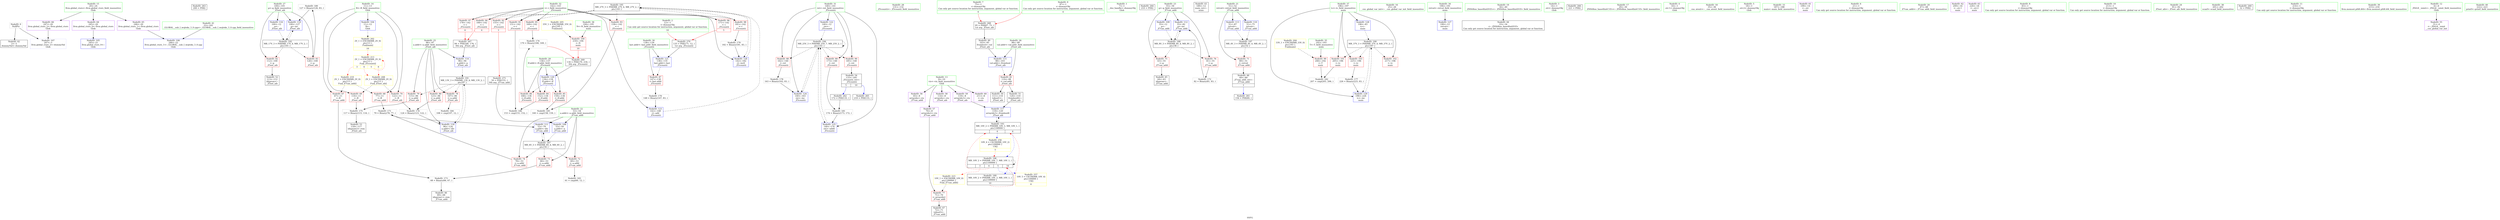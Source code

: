 digraph "SVFG" {
	label="SVFG";

	Node0x561945c82600 [shape=record,color=grey,label="{NodeID: 0\nNullPtr}"];
	Node0x561945c82600 -> Node0x561945c9bd80[style=solid];
	Node0x561945c82600 -> Node0x561945c9cc40[style=solid];
	Node0x561945cc27d0 [shape=record,color=black,label="{NodeID: 263\n200 = PHI()\n}"];
	Node0x561945ca5a90 [shape=record,color=grey,label="{NodeID: 180\n127 = Binary(126, 83, )\n}"];
	Node0x561945ca5a90 -> Node0x561945ca1e10[style=solid];
	Node0x561945c9c390 [shape=record,color=red,label="{NodeID: 97\n176\<--142\n\<--i\n_Z5countii\n|{<s0>6}}"];
	Node0x561945c9c390:s0 -> Node0x561945cc2be0[style=solid,color=red];
	Node0x561945c9a420 [shape=record,color=green,label="{NodeID: 14\n11\<--13\nB\<--B_field_insensitive\nGlob }"];
	Node0x561945c9a420 -> Node0x561945c9e2e0[style=solid];
	Node0x561945c9a420 -> Node0x561945c9e3b0[style=solid];
	Node0x561945c9a420 -> Node0x561945c9e480[style=solid];
	Node0x561945c9a420 -> Node0x561945c9e550[style=solid];
	Node0x561945c9a420 -> Node0x561945c9c940[style=solid];
	Node0x561945ca0880 [shape=record,color=black,label="{NodeID: 194\nMR_25V_3 = PHI(MR_25V_7, MR_25V_2, )\npts\{141 \}\n}"];
	Node0x561945ca0880 -> Node0x561945c9f3f0[style=dashed];
	Node0x561945ca0880 -> Node0x561945c9f4c0[style=dashed];
	Node0x561945ca0880 -> Node0x561945c9f590[style=dashed];
	Node0x561945ca0880 -> Node0x561945ca2220[style=dashed];
	Node0x561945ca0880 -> Node0x561945ca22f0[style=dashed];
	Node0x561945ca0880 -> Node0x561945ca0880[style=dashed];
	Node0x561945c9cfb0 [shape=record,color=blue,label="{NodeID: 111\n53\<--79\na.addr\<--div\n_Z7can_addi\n}"];
	Node0x561945c9cfb0 -> Node0x561945cac5e0[style=dashed];
	Node0x561945c9b100 [shape=record,color=green,label="{NodeID: 28\n131\<--132\n_Z5countii\<--_Z5countii_field_insensitive\n}"];
	Node0x561945cb3080 [shape=record,color=yellow,style=double,label="{NodeID: 208\n2V_1 = ENCHI(MR_2V_0)\npts\{13 \}\nFun[_Z5set_aib]}"];
	Node0x561945cb3080 -> Node0x561945c9e480[style=dashed];
	Node0x561945cb3080 -> Node0x561945c9e550[style=dashed];
	Node0x561945ca22f0 [shape=record,color=blue,label="{NodeID: 125\n140\<--174\nret\<--add4\n_Z5countii\n}"];
	Node0x561945ca22f0 -> Node0x561945ca0880[style=dashed];
	Node0x561945c9bd80 [shape=record,color=black,label="{NodeID: 42\n2\<--3\ndummyVal\<--dummyVal\n}"];
	Node0x561945c9d960 [shape=record,color=purple,label="{NodeID: 56\n65\<--8\narrayidx\<--vis\n_Z7can_addi\n}"];
	Node0x561945c9e550 [shape=record,color=red,label="{NodeID: 70\n122\<--11\n\<--B\n_Z5set_aib\n}"];
	Node0x561945c9e550 -> Node0x561945ca5490[style=solid];
	Node0x561945c9f0b0 [shape=record,color=red,label="{NodeID: 84\n152\<--136\n\<--lf.addr\n_Z5countii\n}"];
	Node0x561945c9f0b0 -> Node0x561945ca6390[style=solid];
	Node0x561945c82460 [shape=record,color=green,label="{NodeID: 1\n7\<--1\n__dso_handle\<--dummyObj\nGlob }"];
	Node0x561945cc28a0 [shape=record,color=black,label="{NodeID: 264\n210 = PHI()\n}"];
	Node0x561945ca5c10 [shape=record,color=grey,label="{NodeID: 181\n174 = Binary(173, 172, )\n}"];
	Node0x561945ca5c10 -> Node0x561945ca22f0[style=solid];
	Node0x561945c9c460 [shape=record,color=red,label="{NodeID: 98\n181\<--142\n\<--i\n_Z5countii\n}"];
	Node0x561945c9c460 -> Node0x561945ca5910[style=solid];
	Node0x561945c9a520 [shape=record,color=green,label="{NodeID: 15\n20\<--24\nllvm.global_ctors\<--llvm.global_ctors_field_insensitive\nGlob }"];
	Node0x561945c9a520 -> Node0x561945c9dfe0[style=solid];
	Node0x561945c9a520 -> Node0x561945c9e0e0[style=solid];
	Node0x561945c9a520 -> Node0x561945c9e1e0[style=solid];
	Node0x561945ca0970 [shape=record,color=black,label="{NodeID: 195\nMR_27V_3 = PHI(MR_27V_4, MR_27V_2, )\npts\{143 \}\n}"];
	Node0x561945ca0970 -> Node0x561945c9f660[style=dashed];
	Node0x561945ca0970 -> Node0x561945c9f730[style=dashed];
	Node0x561945ca0970 -> Node0x561945c9f800[style=dashed];
	Node0x561945ca0970 -> Node0x561945c9f8d0[style=dashed];
	Node0x561945ca0970 -> Node0x561945c9f9a0[style=dashed];
	Node0x561945ca0970 -> Node0x561945c9c2c0[style=dashed];
	Node0x561945ca0970 -> Node0x561945c9c390[style=dashed];
	Node0x561945ca0970 -> Node0x561945c9c460[style=dashed];
	Node0x561945ca0970 -> Node0x561945ca23c0[style=dashed];
	Node0x561945c9d080 [shape=record,color=blue,label="{NodeID: 112\n55\<--82\ng\<--inc\n_Z7can_addi\n}"];
	Node0x561945c9d080 -> Node0x561945cacae0[style=dashed];
	Node0x561945c9b200 [shape=record,color=green,label="{NodeID: 29\n136\<--137\nlf.addr\<--lf.addr_field_insensitive\n_Z5countii\n}"];
	Node0x561945c9b200 -> Node0x561945c9f0b0[style=solid];
	Node0x561945c9b200 -> Node0x561945c9f180[style=solid];
	Node0x561945c9b200 -> Node0x561945c9f250[style=solid];
	Node0x561945c9b200 -> Node0x561945ca1ee0[style=solid];
	Node0x561945ca23c0 [shape=record,color=blue,label="{NodeID: 126\n142\<--182\ni\<--inc6\n_Z5countii\n}"];
	Node0x561945ca23c0 -> Node0x561945ca0970[style=dashed];
	Node0x561945c9be80 [shape=record,color=black,label="{NodeID: 43\n189\<--12\nmain_ret\<--\nmain\n}"];
	Node0x561945cb4640 [shape=record,color=yellow,style=double,label="{NodeID: 223\n10V_1 = ENCHI(MR_10V_0)\npts\{100000 \}\nFun[_Z7can_addi]}"];
	Node0x561945cb4640 -> Node0x561945c9eb00[style=dashed];
	Node0x561945c9da30 [shape=record,color=purple,label="{NodeID: 57\n70\<--8\narrayidx2\<--vis\n_Z7can_addi\n}"];
	Node0x561945c9da30 -> Node0x561945c9eb00[style=solid];
	Node0x561945c9e620 [shape=record,color=red,label="{NodeID: 71\n89\<--51\n\<--retval\n_Z7can_addi\n}"];
	Node0x561945c9e620 -> Node0x561945c9d2e0[style=solid];
	Node0x561945c9f180 [shape=record,color=red,label="{NodeID: 85\n159\<--136\n\<--lf.addr\n_Z5countii\n}"];
	Node0x561945c9f180 -> Node0x561945ca6210[style=solid];
	Node0x561945c99500 [shape=record,color=green,label="{NodeID: 2\n12\<--1\n\<--dummyObj\nCan only get source location for instruction, argument, global var or function.|{<s0>10}}"];
	Node0x561945c99500:s0 -> Node0x561945cc3120[style=solid,color=red];
	Node0x561945cc2970 [shape=record,color=black,label="{NodeID: 265\n219 = PHI(133, )\n}"];
	Node0x561945ca5d90 [shape=record,color=grey,label="{NodeID: 182\n207 = cmp(205, 206, )\n}"];
	Node0x561945c9c530 [shape=record,color=red,label="{NodeID: 99\n206\<--192\n\<--T\nmain\n}"];
	Node0x561945c9c530 -> Node0x561945ca5d90[style=solid];
	Node0x561945c9a620 [shape=record,color=green,label="{NodeID: 16\n25\<--26\n__cxx_global_var_init\<--__cxx_global_var_init_field_insensitive\n}"];
	Node0x561945cb0300 [shape=record,color=black,label="{NodeID: 196\nMR_10V_2 = PHI(MR_10V_7, MR_10V_1, )\npts\{100000 \}\n|{|<s1>3|<s2>4|<s3>5|<s4>10}}"];
	Node0x561945cb0300 -> Node0x561945cb0300[style=dashed];
	Node0x561945cb0300:s1 -> Node0x561945cb4640[style=dashed,color=red];
	Node0x561945cb0300:s2 -> Node0x561945ca0380[style=dashed,color=red];
	Node0x561945cb0300:s3 -> Node0x561945cb71d0[style=dashed,color=blue];
	Node0x561945cb0300:s4 -> Node0x561945cacfe0[style=dashed,color=blue];
	Node0x561945c9d150 [shape=record,color=blue,label="{NodeID: 113\n51\<--87\nretval\<--\n_Z7can_addi\n}"];
	Node0x561945c9d150 -> Node0x561945cb0800[style=dashed];
	Node0x561945c9b2d0 [shape=record,color=green,label="{NodeID: 30\n138\<--139\nlast.addr\<--last.addr_field_insensitive\n_Z5countii\n}"];
	Node0x561945c9b2d0 -> Node0x561945c9f320[style=solid];
	Node0x561945c9b2d0 -> Node0x561945ca1fb0[style=solid];
	Node0x561945ca2490 [shape=record,color=blue,label="{NodeID: 127\n190\<--12\nretval\<--\nmain\n}"];
	Node0x561945c9bf50 [shape=record,color=black,label="{NodeID: 44\n33\<--34\n\<--_ZNSt8ios_base4InitD1Ev\nCan only get source location for instruction, argument, global var or function.}"];
	Node0x561945c9db00 [shape=record,color=purple,label="{NodeID: 58\n114\<--8\narrayidx\<--vis\n_Z5set_aib\n}"];
	Node0x561945c9e6f0 [shape=record,color=red,label="{NodeID: 72\n60\<--53\n\<--a.addr\n_Z7can_addi\n}"];
	Node0x561945c9e6f0 -> Node0x561945ca5f10[style=solid];
	Node0x561945c9f250 [shape=record,color=red,label="{NodeID: 86\n168\<--136\n\<--lf.addr\n_Z5countii\n}"];
	Node0x561945c9f250 -> Node0x561945ca5190[style=solid];
	Node0x561945c99590 [shape=record,color=green,label="{NodeID: 3\n14\<--1\n.str\<--dummyObj\nGlob }"];
	Node0x561945cc2b10 [shape=record,color=black,label="{NodeID: 266\n221 = PHI()\n}"];
	Node0x561945ca5f10 [shape=record,color=grey,label="{NodeID: 183\n61 = cmp(60, 12, )\n}"];
	Node0x561945c9c600 [shape=record,color=red,label="{NodeID: 100\n218\<--194\n\<--N\nmain\n|{<s0>10}}"];
	Node0x561945c9c600:s0 -> Node0x561945cc2fa0[style=solid,color=red];
	Node0x561945c9a720 [shape=record,color=green,label="{NodeID: 17\n29\<--30\n_ZNSt8ios_base4InitC1Ev\<--_ZNSt8ios_base4InitC1Ev_field_insensitive\n}"];
	Node0x561945cb0800 [shape=record,color=black,label="{NodeID: 197\nMR_4V_3 = PHI(MR_4V_4, MR_4V_2, )\npts\{52 \}\n}"];
	Node0x561945cb0800 -> Node0x561945c9e620[style=dashed];
	Node0x561945c9d220 [shape=record,color=blue,label="{NodeID: 114\n96\<--94\na.addr\<--a\n_Z5set_aib\n}"];
	Node0x561945c9d220 -> Node0x561945cad9e0[style=dashed];
	Node0x561945c9b3a0 [shape=record,color=green,label="{NodeID: 31\n140\<--141\nret\<--ret_field_insensitive\n_Z5countii\n}"];
	Node0x561945c9b3a0 -> Node0x561945c9f3f0[style=solid];
	Node0x561945c9b3a0 -> Node0x561945c9f4c0[style=solid];
	Node0x561945c9b3a0 -> Node0x561945c9f590[style=solid];
	Node0x561945c9b3a0 -> Node0x561945ca2080[style=solid];
	Node0x561945c9b3a0 -> Node0x561945ca2220[style=solid];
	Node0x561945c9b3a0 -> Node0x561945ca22f0[style=solid];
	Node0x561945ca2560 [shape=record,color=blue,label="{NodeID: 128\n196\<--83\ntc\<--\nmain\n}"];
	Node0x561945ca2560 -> Node0x561945cad4e0[style=dashed];
	Node0x561945c9c050 [shape=record,color=black,label="{NodeID: 45\n64\<--63\nidxprom\<--\n_Z7can_addi\n}"];
	Node0x561945c9dbd0 [shape=record,color=purple,label="{NodeID: 59\n119\<--8\narrayidx3\<--vis\n_Z5set_aib\n}"];
	Node0x561945c9dbd0 -> Node0x561945ca1c70[style=solid];
	Node0x561945c9e7c0 [shape=record,color=red,label="{NodeID: 73\n66\<--53\n\<--a.addr\n_Z7can_addi\n}"];
	Node0x561945c9e7c0 -> Node0x561945ca5010[style=solid];
	Node0x561945ca4b90 [shape=record,color=grey,label="{NodeID: 170\n148 = Binary(147, 83, )\n}"];
	Node0x561945ca4b90 -> Node0x561945ca2150[style=solid];
	Node0x561945c9f320 [shape=record,color=red,label="{NodeID: 87\n147\<--138\n\<--last.addr\n_Z5countii\n}"];
	Node0x561945c9f320 -> Node0x561945ca4b90[style=solid];
	Node0x561945c99620 [shape=record,color=green,label="{NodeID: 4\n16\<--1\n.str.1\<--dummyObj\nGlob }"];
	Node0x561945cc2be0 [shape=record,color=black,label="{NodeID: 267\n94 = PHI(166, 176, )\n0th arg _Z5set_aib }"];
	Node0x561945cc2be0 -> Node0x561945c9d220[style=solid];
	Node0x561945ca6090 [shape=record,color=grey,label="{NodeID: 184\n108 = cmp(107, 12, )\n}"];
	Node0x561945c9c6d0 [shape=record,color=red,label="{NodeID: 101\n205\<--196\n\<--tc\nmain\n}"];
	Node0x561945c9c6d0 -> Node0x561945ca5d90[style=solid];
	Node0x561945c9a820 [shape=record,color=green,label="{NodeID: 18\n35\<--36\n__cxa_atexit\<--__cxa_atexit_field_insensitive\n}"];
	Node0x561945ca1ad0 [shape=record,color=blue,label="{NodeID: 115\n98\<--103\nval.addr\<--frombool\n_Z5set_aib\n}"];
	Node0x561945ca1ad0 -> Node0x561945c9ee40[style=dashed];
	Node0x561945c9b470 [shape=record,color=green,label="{NodeID: 32\n142\<--143\ni\<--i_field_insensitive\n_Z5countii\n}"];
	Node0x561945c9b470 -> Node0x561945c9f660[style=solid];
	Node0x561945c9b470 -> Node0x561945c9f730[style=solid];
	Node0x561945c9b470 -> Node0x561945c9f800[style=solid];
	Node0x561945c9b470 -> Node0x561945c9f8d0[style=solid];
	Node0x561945c9b470 -> Node0x561945c9f9a0[style=solid];
	Node0x561945c9b470 -> Node0x561945c9c2c0[style=solid];
	Node0x561945c9b470 -> Node0x561945c9c390[style=solid];
	Node0x561945c9b470 -> Node0x561945c9c460[style=solid];
	Node0x561945c9b470 -> Node0x561945ca2150[style=solid];
	Node0x561945c9b470 -> Node0x561945ca23c0[style=solid];
	Node0x561945ca2630 [shape=record,color=blue,label="{NodeID: 129\n196\<--226\ntc\<--inc\nmain\n}"];
	Node0x561945ca2630 -> Node0x561945cad4e0[style=dashed];
	Node0x561945c9c120 [shape=record,color=black,label="{NodeID: 46\n69\<--68\nidxprom1\<--rem\n_Z7can_addi\n}"];
	Node0x561945c9dca0 [shape=record,color=purple,label="{NodeID: 60\n211\<--8\n\<--vis\nmain\n}"];
	Node0x561945c9e890 [shape=record,color=red,label="{NodeID: 74\n78\<--53\n\<--a.addr\n_Z7can_addi\n}"];
	Node0x561945c9e890 -> Node0x561945ca4d10[style=solid];
	Node0x561945ca4d10 [shape=record,color=grey,label="{NodeID: 171\n79 = Binary(78, 77, )\n}"];
	Node0x561945ca4d10 -> Node0x561945c9cfb0[style=solid];
	Node0x561945c9f3f0 [shape=record,color=red,label="{NodeID: 88\n162\<--140\n\<--ret\n_Z5countii\n}"];
	Node0x561945c9f3f0 -> Node0x561945ca5790[style=solid];
	Node0x561945c996b0 [shape=record,color=green,label="{NodeID: 5\n18\<--1\n.str.2\<--dummyObj\nGlob }"];
	Node0x561945cc2e20 [shape=record,color=black,label="{NodeID: 268\n95 = PHI(87, 75, )\n1st arg _Z5set_aib }"];
	Node0x561945cc2e20 -> Node0x561945c9d3b0[style=solid];
	Node0x561945ca6210 [shape=record,color=grey,label="{NodeID: 185\n160 = cmp(158, 159, )\n}"];
	Node0x561945c9c7a0 [shape=record,color=red,label="{NodeID: 102\n217\<--196\n\<--tc\nmain\n}"];
	Node0x561945c9a920 [shape=record,color=green,label="{NodeID: 19\n34\<--40\n_ZNSt8ios_base4InitD1Ev\<--_ZNSt8ios_base4InitD1Ev_field_insensitive\n}"];
	Node0x561945c9a920 -> Node0x561945c9bf50[style=solid];
	Node0x561945ca1ba0 [shape=record,color=blue,label="{NodeID: 116\n100\<--12\ng\<--\n_Z5set_aib\n}"];
	Node0x561945ca1ba0 -> Node0x561945c9fe80[style=dashed];
	Node0x561945c9b540 [shape=record,color=green,label="{NodeID: 33\n187\<--188\nmain\<--main_field_insensitive\n}"];
	Node0x561945cb3d20 [shape=record,color=yellow,style=double,label="{NodeID: 213\n2V_1 = ENCHI(MR_2V_0)\npts\{13 \}\nFun[_Z5countii]|{<s0>3|<s1>4|<s2>5|<s3>6}}"];
	Node0x561945cb3d20:s0 -> Node0x561945cb4290[style=dashed,color=red];
	Node0x561945cb3d20:s1 -> Node0x561945cb3080[style=dashed,color=red];
	Node0x561945cb3d20:s2 -> Node0x561945cb3d20[style=dashed,color=red];
	Node0x561945cb3d20:s3 -> Node0x561945cb3080[style=dashed,color=red];
	Node0x561945c9c1f0 [shape=record,color=black,label="{NodeID: 47\n72\<--71\ntobool3\<--\n_Z7can_addi\n}"];
	Node0x561945c9dd70 [shape=record,color=purple,label="{NodeID: 61\n199\<--14\n\<--.str\nmain\n}"];
	Node0x561945c9e960 [shape=record,color=red,label="{NodeID: 75\n63\<--55\n\<--g\n_Z7can_addi\n}"];
	Node0x561945c9e960 -> Node0x561945c9c050[style=solid];
	Node0x561945ca4e90 [shape=record,color=grey,label="{NodeID: 172\n82 = Binary(81, 83, )\n}"];
	Node0x561945ca4e90 -> Node0x561945c9d080[style=solid];
	Node0x561945c9f4c0 [shape=record,color=red,label="{NodeID: 89\n173\<--140\n\<--ret\n_Z5countii\n}"];
	Node0x561945c9f4c0 -> Node0x561945ca5c10[style=solid];
	Node0x561945c99ef0 [shape=record,color=green,label="{NodeID: 6\n21\<--1\n\<--dummyObj\nCan only get source location for instruction, argument, global var or function.}"];
	Node0x561945cc2fa0 [shape=record,color=black,label="{NodeID: 269\n134 = PHI(170, 218, )\n0th arg _Z5countii }"];
	Node0x561945cc2fa0 -> Node0x561945ca1ee0[style=solid];
	Node0x561945ca6390 [shape=record,color=grey,label="{NodeID: 186\n153 = cmp(151, 152, )\n}"];
	Node0x561945c9c870 [shape=record,color=red,label="{NodeID: 103\n225\<--196\n\<--tc\nmain\n}"];
	Node0x561945c9c870 -> Node0x561945ca5610[style=solid];
	Node0x561945c9aa20 [shape=record,color=green,label="{NodeID: 20\n47\<--48\n_Z7can_addi\<--_Z7can_addi_field_insensitive\n}"];
	Node0x561945ca1c70 [shape=record,color=blue,label="{NodeID: 117\n119\<--120\narrayidx3\<--frombool4\n_Z5set_aib\n}"];
	Node0x561945ca1c70 -> Node0x561945ca0380[style=dashed];
	Node0x561945c9b640 [shape=record,color=green,label="{NodeID: 34\n190\<--191\nretval\<--retval_field_insensitive\nmain\n}"];
	Node0x561945c9b640 -> Node0x561945ca2490[style=solid];
	Node0x561945c9d2e0 [shape=record,color=black,label="{NodeID: 48\n49\<--89\n_Z7can_addi_ret\<--\n_Z7can_addi\n|{<s0>3}}"];
	Node0x561945c9d2e0:s0 -> Node0x561945cc24e0[style=solid,color=blue];
	Node0x561945c9de40 [shape=record,color=purple,label="{NodeID: 62\n209\<--16\n\<--.str.1\nmain\n}"];
	Node0x561945c9ea30 [shape=record,color=red,label="{NodeID: 76\n81\<--55\n\<--g\n_Z7can_addi\n}"];
	Node0x561945c9ea30 -> Node0x561945ca4e90[style=solid];
	Node0x561945cb7070 [shape=record,color=yellow,style=double,label="{NodeID: 256\n10V_4 = CSCHI(MR_10V_2)\npts\{100000 \}\nCS[]|{<s0>5}}"];
	Node0x561945cb7070:s0 -> Node0x561945cb0300[style=dashed,color=red];
	Node0x561945ca5010 [shape=record,color=grey,label="{NodeID: 173\n68 = Binary(66, 67, )\n}"];
	Node0x561945ca5010 -> Node0x561945c9c120[style=solid];
	Node0x561945c9f590 [shape=record,color=red,label="{NodeID: 90\n185\<--140\n\<--ret\n_Z5countii\n}"];
	Node0x561945c9f590 -> Node0x561945c9d7c0[style=solid];
	Node0x561945c99f80 [shape=record,color=green,label="{NodeID: 7\n75\<--1\n\<--dummyObj\nCan only get source location for instruction, argument, global var or function.|{<s0>6}}"];
	Node0x561945c99f80:s0 -> Node0x561945cc2e20[style=solid,color=red];
	Node0x561945cc3120 [shape=record,color=black,label="{NodeID: 270\n135 = PHI(171, 12, )\n1st arg _Z5countii }"];
	Node0x561945cc3120 -> Node0x561945ca1fb0[style=solid];
	Node0x561945cac5e0 [shape=record,color=black,label="{NodeID: 187\nMR_6V_3 = PHI(MR_6V_4, MR_6V_2, )\npts\{54 \}\n}"];
	Node0x561945cac5e0 -> Node0x561945c9e6f0[style=dashed];
	Node0x561945cac5e0 -> Node0x561945c9e7c0[style=dashed];
	Node0x561945cac5e0 -> Node0x561945c9e890[style=dashed];
	Node0x561945cac5e0 -> Node0x561945c9cfb0[style=dashed];
	Node0x561945c9c940 [shape=record,color=blue,label="{NodeID: 104\n11\<--12\nB\<--\nGlob }"];
	Node0x561945c9c940 -> Node0x561945cb2100[style=dashed];
	Node0x561945c9ab20 [shape=record,color=green,label="{NodeID: 21\n51\<--52\nretval\<--retval_field_insensitive\n_Z7can_addi\n}"];
	Node0x561945c9ab20 -> Node0x561945c9e620[style=solid];
	Node0x561945c9ab20 -> Node0x561945c9cee0[style=solid];
	Node0x561945c9ab20 -> Node0x561945c9d150[style=solid];
	Node0x561945ca1d40 [shape=record,color=blue,label="{NodeID: 118\n96\<--124\na.addr\<--div\n_Z5set_aib\n}"];
	Node0x561945ca1d40 -> Node0x561945cad9e0[style=dashed];
	Node0x561945c9b710 [shape=record,color=green,label="{NodeID: 35\n192\<--193\nT\<--T_field_insensitive\nmain\n}"];
	Node0x561945c9b710 -> Node0x561945c9c530[style=solid];
	Node0x561945c9d3b0 [shape=record,color=black,label="{NodeID: 49\n103\<--95\nfrombool\<--val\n_Z5set_aib\n}"];
	Node0x561945c9d3b0 -> Node0x561945ca1ad0[style=solid];
	Node0x561945c9df10 [shape=record,color=purple,label="{NodeID: 63\n220\<--18\n\<--.str.2\nmain\n}"];
	Node0x561945c9eb00 [shape=record,color=red,label="{NodeID: 77\n71\<--70\n\<--arrayidx2\n_Z7can_addi\n}"];
	Node0x561945c9eb00 -> Node0x561945c9c1f0[style=solid];
	Node0x561945cb71d0 [shape=record,color=yellow,style=double,label="{NodeID: 257\n10V_5 = CSCHI(MR_10V_4)\npts\{100000 \}\nCS[]|{<s0>6}}"];
	Node0x561945cb71d0:s0 -> Node0x561945ca0380[style=dashed,color=red];
	Node0x561945ca5190 [shape=record,color=grey,label="{NodeID: 174\n170 = Binary(168, 169, )\n|{<s0>5}}"];
	Node0x561945ca5190:s0 -> Node0x561945cc2fa0[style=solid,color=red];
	Node0x561945c9f660 [shape=record,color=red,label="{NodeID: 91\n151\<--142\n\<--i\n_Z5countii\n}"];
	Node0x561945c9f660 -> Node0x561945ca6390[style=solid];
	Node0x561945c9a010 [shape=record,color=green,label="{NodeID: 8\n83\<--1\n\<--dummyObj\nCan only get source location for instruction, argument, global var or function.}"];
	Node0x561945cc32a0 [shape=record,color=black,label="{NodeID: 271\n50 = PHI(155, )\n0th arg _Z7can_addi }"];
	Node0x561945cc32a0 -> Node0x561945c9cd40[style=solid];
	Node0x561945cacae0 [shape=record,color=black,label="{NodeID: 188\nMR_8V_3 = PHI(MR_8V_4, MR_8V_2, )\npts\{56 \}\n}"];
	Node0x561945cacae0 -> Node0x561945c9e960[style=dashed];
	Node0x561945cacae0 -> Node0x561945c9ea30[style=dashed];
	Node0x561945cacae0 -> Node0x561945c9d080[style=dashed];
	Node0x561945c9ca40 [shape=record,color=blue,label="{NodeID: 105\n245\<--21\nllvm.global_ctors_0\<--\nGlob }"];
	Node0x561945c9abf0 [shape=record,color=green,label="{NodeID: 22\n53\<--54\na.addr\<--a.addr_field_insensitive\n_Z7can_addi\n}"];
	Node0x561945c9abf0 -> Node0x561945c9e6f0[style=solid];
	Node0x561945c9abf0 -> Node0x561945c9e7c0[style=solid];
	Node0x561945c9abf0 -> Node0x561945c9e890[style=solid];
	Node0x561945c9abf0 -> Node0x561945c9cd40[style=solid];
	Node0x561945c9abf0 -> Node0x561945c9cfb0[style=solid];
	Node0x561945cb2100 [shape=record,color=yellow,style=double,label="{NodeID: 202\n2V_1 = ENCHI(MR_2V_0)\npts\{13 \}\nFun[main]|{<s0>10}}"];
	Node0x561945cb2100:s0 -> Node0x561945cb3d20[style=dashed,color=red];
	Node0x561945ca1e10 [shape=record,color=blue,label="{NodeID: 119\n100\<--127\ng\<--inc\n_Z5set_aib\n}"];
	Node0x561945ca1e10 -> Node0x561945c9fe80[style=dashed];
	Node0x561945c9b7e0 [shape=record,color=green,label="{NodeID: 36\n194\<--195\nN\<--N_field_insensitive\nmain\n}"];
	Node0x561945c9b7e0 -> Node0x561945c9c600[style=solid];
	Node0x561945c9d480 [shape=record,color=black,label="{NodeID: 50\n111\<--110\ntobool1\<--\n_Z5set_aib\n}"];
	Node0x561945c9dfe0 [shape=record,color=purple,label="{NodeID: 64\n245\<--20\nllvm.global_ctors_0\<--llvm.global_ctors\nGlob }"];
	Node0x561945c9dfe0 -> Node0x561945c9ca40[style=solid];
	Node0x561945c9ebd0 [shape=record,color=red,label="{NodeID: 78\n107\<--96\n\<--a.addr\n_Z5set_aib\n}"];
	Node0x561945c9ebd0 -> Node0x561945ca6090[style=solid];
	Node0x561945ca5310 [shape=record,color=grey,label="{NodeID: 175\n117 = Binary(115, 116, )\n}"];
	Node0x561945ca5310 -> Node0x561945c9d6f0[style=solid];
	Node0x561945c9f730 [shape=record,color=red,label="{NodeID: 92\n155\<--142\n\<--i\n_Z5countii\n|{<s0>3}}"];
	Node0x561945c9f730:s0 -> Node0x561945cc32a0[style=solid,color=red];
	Node0x561945c9a0a0 [shape=record,color=green,label="{NodeID: 9\n87\<--1\n\<--dummyObj\nCan only get source location for instruction, argument, global var or function.|{<s0>4}}"];
	Node0x561945c9a0a0:s0 -> Node0x561945cc2e20[style=solid,color=red];
	Node0x561945cacfe0 [shape=record,color=black,label="{NodeID: 189\nMR_10V_2 = PHI(MR_10V_3, MR_10V_1, )\npts\{100000 \}\n|{<s0>10}}"];
	Node0x561945cacfe0:s0 -> Node0x561945cb0300[style=dashed,color=red];
	Node0x561945c9cb40 [shape=record,color=blue,label="{NodeID: 106\n246\<--22\nllvm.global_ctors_1\<--_GLOBAL__sub_I_wojteks_3_0.cpp\nGlob }"];
	Node0x561945c9acc0 [shape=record,color=green,label="{NodeID: 23\n55\<--56\ng\<--g_field_insensitive\n_Z7can_addi\n}"];
	Node0x561945c9acc0 -> Node0x561945c9e960[style=solid];
	Node0x561945c9acc0 -> Node0x561945c9ea30[style=solid];
	Node0x561945c9acc0 -> Node0x561945c9ce10[style=solid];
	Node0x561945c9acc0 -> Node0x561945c9d080[style=solid];
	Node0x561945ca1ee0 [shape=record,color=blue,label="{NodeID: 120\n136\<--134\nlf.addr\<--lf\n_Z5countii\n}"];
	Node0x561945ca1ee0 -> Node0x561945c9f0b0[style=dashed];
	Node0x561945ca1ee0 -> Node0x561945c9f180[style=dashed];
	Node0x561945ca1ee0 -> Node0x561945c9f250[style=dashed];
	Node0x561945c9b8b0 [shape=record,color=green,label="{NodeID: 37\n196\<--197\ntc\<--tc_field_insensitive\nmain\n}"];
	Node0x561945c9b8b0 -> Node0x561945c9c6d0[style=solid];
	Node0x561945c9b8b0 -> Node0x561945c9c7a0[style=solid];
	Node0x561945c9b8b0 -> Node0x561945c9c870[style=solid];
	Node0x561945c9b8b0 -> Node0x561945ca2560[style=solid];
	Node0x561945c9b8b0 -> Node0x561945ca2630[style=solid];
	Node0x561945c9d550 [shape=record,color=black,label="{NodeID: 51\n120\<--110\nfrombool4\<--\n_Z5set_aib\n}"];
	Node0x561945c9d550 -> Node0x561945ca1c70[style=solid];
	Node0x561945c9e0e0 [shape=record,color=purple,label="{NodeID: 65\n246\<--20\nllvm.global_ctors_1\<--llvm.global_ctors\nGlob }"];
	Node0x561945c9e0e0 -> Node0x561945c9cb40[style=solid];
	Node0x561945c9eca0 [shape=record,color=red,label="{NodeID: 79\n115\<--96\n\<--a.addr\n_Z5set_aib\n}"];
	Node0x561945c9eca0 -> Node0x561945ca5310[style=solid];
	Node0x561945ca5490 [shape=record,color=grey,label="{NodeID: 176\n124 = Binary(123, 122, )\n}"];
	Node0x561945ca5490 -> Node0x561945ca1d40[style=solid];
	Node0x561945c9f800 [shape=record,color=red,label="{NodeID: 93\n158\<--142\n\<--i\n_Z5countii\n}"];
	Node0x561945c9f800 -> Node0x561945ca6210[style=solid];
	Node0x561945c9a130 [shape=record,color=green,label="{NodeID: 10\n213\<--1\n\<--dummyObj\nCan only get source location for instruction, argument, global var or function.}"];
	Node0x561945cad4e0 [shape=record,color=black,label="{NodeID: 190\nMR_37V_3 = PHI(MR_37V_4, MR_37V_2, )\npts\{197 \}\n}"];
	Node0x561945cad4e0 -> Node0x561945c9c6d0[style=dashed];
	Node0x561945cad4e0 -> Node0x561945c9c7a0[style=dashed];
	Node0x561945cad4e0 -> Node0x561945c9c870[style=dashed];
	Node0x561945cad4e0 -> Node0x561945ca2630[style=dashed];
	Node0x561945c9cc40 [shape=record,color=blue, style = dotted,label="{NodeID: 107\n247\<--3\nllvm.global_ctors_2\<--dummyVal\nGlob }"];
	Node0x561945c9ad90 [shape=record,color=green,label="{NodeID: 24\n91\<--92\n_Z5set_aib\<--_Z5set_aib_field_insensitive\n}"];
	Node0x561945cb2d00 [shape=record,color=yellow,style=double,label="{NodeID: 204\n33V_1 = ENCHI(MR_33V_0)\npts\{193 \}\nFun[main]}"];
	Node0x561945cb2d00 -> Node0x561945c9c530[style=dashed];
	Node0x561945ca1fb0 [shape=record,color=blue,label="{NodeID: 121\n138\<--135\nlast.addr\<--last\n_Z5countii\n}"];
	Node0x561945ca1fb0 -> Node0x561945c9f320[style=dashed];
	Node0x561945c9b980 [shape=record,color=green,label="{NodeID: 38\n201\<--202\nscanf\<--scanf_field_insensitive\n}"];
	Node0x561945c9d620 [shape=record,color=black,label="{NodeID: 52\n113\<--112\nidxprom\<--\n_Z5set_aib\n}"];
	Node0x561945c9e1e0 [shape=record,color=purple,label="{NodeID: 66\n247\<--20\nllvm.global_ctors_2\<--llvm.global_ctors\nGlob }"];
	Node0x561945c9e1e0 -> Node0x561945c9cc40[style=solid];
	Node0x561945c9ed70 [shape=record,color=red,label="{NodeID: 80\n123\<--96\n\<--a.addr\n_Z5set_aib\n}"];
	Node0x561945c9ed70 -> Node0x561945ca5490[style=solid];
	Node0x561945cc23e0 [shape=record,color=black,label="{NodeID: 260\n32 = PHI()\n}"];
	Node0x561945ca5610 [shape=record,color=grey,label="{NodeID: 177\n226 = Binary(225, 83, )\n}"];
	Node0x561945ca5610 -> Node0x561945ca2630[style=solid];
	Node0x561945c9f8d0 [shape=record,color=red,label="{NodeID: 94\n166\<--142\n\<--i\n_Z5countii\n|{<s0>4}}"];
	Node0x561945c9f8d0:s0 -> Node0x561945cc2be0[style=solid,color=red];
	Node0x561945c9a1c0 [shape=record,color=green,label="{NodeID: 11\n214\<--1\n\<--dummyObj\nCan only get source location for instruction, argument, global var or function.}"];
	Node0x561945cad9e0 [shape=record,color=black,label="{NodeID: 191\nMR_13V_3 = PHI(MR_13V_4, MR_13V_2, )\npts\{97 \}\n}"];
	Node0x561945cad9e0 -> Node0x561945c9ebd0[style=dashed];
	Node0x561945cad9e0 -> Node0x561945c9eca0[style=dashed];
	Node0x561945cad9e0 -> Node0x561945c9ed70[style=dashed];
	Node0x561945cad9e0 -> Node0x561945ca1d40[style=dashed];
	Node0x561945c9cd40 [shape=record,color=blue,label="{NodeID: 108\n53\<--50\na.addr\<--a\n_Z7can_addi\n}"];
	Node0x561945c9cd40 -> Node0x561945cac5e0[style=dashed];
	Node0x561945c9ae90 [shape=record,color=green,label="{NodeID: 25\n96\<--97\na.addr\<--a.addr_field_insensitive\n_Z5set_aib\n}"];
	Node0x561945c9ae90 -> Node0x561945c9ebd0[style=solid];
	Node0x561945c9ae90 -> Node0x561945c9eca0[style=solid];
	Node0x561945c9ae90 -> Node0x561945c9ed70[style=solid];
	Node0x561945c9ae90 -> Node0x561945c9d220[style=solid];
	Node0x561945c9ae90 -> Node0x561945ca1d40[style=solid];
	Node0x561945cb2de0 [shape=record,color=yellow,style=double,label="{NodeID: 205\n35V_1 = ENCHI(MR_35V_0)\npts\{195 \}\nFun[main]}"];
	Node0x561945cb2de0 -> Node0x561945c9c600[style=dashed];
	Node0x561945ca2080 [shape=record,color=blue,label="{NodeID: 122\n140\<--12\nret\<--\n_Z5countii\n}"];
	Node0x561945ca2080 -> Node0x561945ca0880[style=dashed];
	Node0x561945c9ba80 [shape=record,color=green,label="{NodeID: 39\n215\<--216\nllvm.memset.p0i8.i64\<--llvm.memset.p0i8.i64_field_insensitive\n}"];
	Node0x561945cb4290 [shape=record,color=yellow,style=double,label="{NodeID: 219\n2V_1 = ENCHI(MR_2V_0)\npts\{13 \}\nFun[_Z7can_addi]}"];
	Node0x561945cb4290 -> Node0x561945c9e2e0[style=dashed];
	Node0x561945cb4290 -> Node0x561945c9e3b0[style=dashed];
	Node0x561945c9d6f0 [shape=record,color=black,label="{NodeID: 53\n118\<--117\nidxprom2\<--rem\n_Z5set_aib\n}"];
	Node0x561945c9e2e0 [shape=record,color=red,label="{NodeID: 67\n67\<--11\n\<--B\n_Z7can_addi\n}"];
	Node0x561945c9e2e0 -> Node0x561945ca5010[style=solid];
	Node0x561945c9ee40 [shape=record,color=red,label="{NodeID: 81\n110\<--98\n\<--val.addr\n_Z5set_aib\n}"];
	Node0x561945c9ee40 -> Node0x561945c9d480[style=solid];
	Node0x561945c9ee40 -> Node0x561945c9d550[style=solid];
	Node0x561945cc24e0 [shape=record,color=black,label="{NodeID: 261\n156 = PHI(49, )\n}"];
	Node0x561945ca5790 [shape=record,color=grey,label="{NodeID: 178\n163 = Binary(162, 83, )\n}"];
	Node0x561945ca5790 -> Node0x561945ca2220[style=solid];
	Node0x561945c9f9a0 [shape=record,color=red,label="{NodeID: 95\n169\<--142\n\<--i\n_Z5countii\n}"];
	Node0x561945c9f9a0 -> Node0x561945ca5190[style=solid];
	Node0x561945c9a250 [shape=record,color=green,label="{NodeID: 12\n4\<--6\n_ZStL8__ioinit\<--_ZStL8__ioinit_field_insensitive\nGlob }"];
	Node0x561945c9a250 -> Node0x561945c9d890[style=solid];
	Node0x561945c9fe80 [shape=record,color=black,label="{NodeID: 192\nMR_17V_3 = PHI(MR_17V_4, MR_17V_2, )\npts\{101 \}\n}"];
	Node0x561945c9fe80 -> Node0x561945c9ef10[style=dashed];
	Node0x561945c9fe80 -> Node0x561945c9efe0[style=dashed];
	Node0x561945c9fe80 -> Node0x561945ca1e10[style=dashed];
	Node0x561945c9ce10 [shape=record,color=blue,label="{NodeID: 109\n55\<--12\ng\<--\n_Z7can_addi\n}"];
	Node0x561945c9ce10 -> Node0x561945cacae0[style=dashed];
	Node0x561945c9af60 [shape=record,color=green,label="{NodeID: 26\n98\<--99\nval.addr\<--val.addr_field_insensitive\n_Z5set_aib\n}"];
	Node0x561945c9af60 -> Node0x561945c9ee40[style=solid];
	Node0x561945c9af60 -> Node0x561945ca1ad0[style=solid];
	Node0x561945ca2150 [shape=record,color=blue,label="{NodeID: 123\n142\<--148\ni\<--add\n_Z5countii\n}"];
	Node0x561945ca2150 -> Node0x561945ca0970[style=dashed];
	Node0x561945c9bb80 [shape=record,color=green,label="{NodeID: 40\n222\<--223\nprintf\<--printf_field_insensitive\n}"];
	Node0x561945c9d7c0 [shape=record,color=black,label="{NodeID: 54\n133\<--185\n_Z5countii_ret\<--\n_Z5countii\n|{<s0>5|<s1>10}}"];
	Node0x561945c9d7c0:s0 -> Node0x561945cc2640[style=solid,color=blue];
	Node0x561945c9d7c0:s1 -> Node0x561945cc2970[style=solid,color=blue];
	Node0x561945c9e3b0 [shape=record,color=red,label="{NodeID: 68\n77\<--11\n\<--B\n_Z7can_addi\n}"];
	Node0x561945c9e3b0 -> Node0x561945ca4d10[style=solid];
	Node0x561945c9ef10 [shape=record,color=red,label="{NodeID: 82\n112\<--100\n\<--g\n_Z5set_aib\n}"];
	Node0x561945c9ef10 -> Node0x561945c9d620[style=solid];
	Node0x561945cc2640 [shape=record,color=black,label="{NodeID: 262\n172 = PHI(133, )\n}"];
	Node0x561945cc2640 -> Node0x561945ca5c10[style=solid];
	Node0x561945ca5910 [shape=record,color=grey,label="{NodeID: 179\n182 = Binary(181, 83, )\n}"];
	Node0x561945ca5910 -> Node0x561945ca23c0[style=solid];
	Node0x561945c9c2c0 [shape=record,color=red,label="{NodeID: 96\n171\<--142\n\<--i\n_Z5countii\n|{<s0>5}}"];
	Node0x561945c9c2c0:s0 -> Node0x561945cc3120[style=solid,color=red];
	Node0x561945c9a320 [shape=record,color=green,label="{NodeID: 13\n8\<--10\nvis\<--vis_field_insensitive\nGlob }"];
	Node0x561945c9a320 -> Node0x561945c9d960[style=solid];
	Node0x561945c9a320 -> Node0x561945c9da30[style=solid];
	Node0x561945c9a320 -> Node0x561945c9db00[style=solid];
	Node0x561945c9a320 -> Node0x561945c9dbd0[style=solid];
	Node0x561945c9a320 -> Node0x561945c9dca0[style=solid];
	Node0x561945ca0380 [shape=record,color=black,label="{NodeID: 193\nMR_10V_2 = PHI(MR_10V_3, MR_10V_1, )\npts\{100000 \}\n|{|<s1>4|<s2>6}}"];
	Node0x561945ca0380 -> Node0x561945ca1c70[style=dashed];
	Node0x561945ca0380:s1 -> Node0x561945cb7070[style=dashed,color=blue];
	Node0x561945ca0380:s2 -> Node0x561945cb0300[style=dashed,color=blue];
	Node0x561945c9cee0 [shape=record,color=blue,label="{NodeID: 110\n51\<--75\nretval\<--\n_Z7can_addi\n}"];
	Node0x561945c9cee0 -> Node0x561945cb0800[style=dashed];
	Node0x561945c9b030 [shape=record,color=green,label="{NodeID: 27\n100\<--101\ng\<--g_field_insensitive\n_Z5set_aib\n}"];
	Node0x561945c9b030 -> Node0x561945c9ef10[style=solid];
	Node0x561945c9b030 -> Node0x561945c9efe0[style=solid];
	Node0x561945c9b030 -> Node0x561945ca1ba0[style=solid];
	Node0x561945c9b030 -> Node0x561945ca1e10[style=solid];
	Node0x561945ca2220 [shape=record,color=blue,label="{NodeID: 124\n140\<--163\nret\<--inc\n_Z5countii\n}"];
	Node0x561945ca2220 -> Node0x561945ca0880[style=dashed];
	Node0x561945c9bc80 [shape=record,color=green,label="{NodeID: 41\n22\<--241\n_GLOBAL__sub_I_wojteks_3_0.cpp\<--_GLOBAL__sub_I_wojteks_3_0.cpp_field_insensitive\n}"];
	Node0x561945c9bc80 -> Node0x561945c9cb40[style=solid];
	Node0x561945c9d890 [shape=record,color=purple,label="{NodeID: 55\n31\<--4\n\<--_ZStL8__ioinit\n__cxx_global_var_init\n}"];
	Node0x561945c9e480 [shape=record,color=red,label="{NodeID: 69\n116\<--11\n\<--B\n_Z5set_aib\n}"];
	Node0x561945c9e480 -> Node0x561945ca5310[style=solid];
	Node0x561945c9efe0 [shape=record,color=red,label="{NodeID: 83\n126\<--100\n\<--g\n_Z5set_aib\n}"];
	Node0x561945c9efe0 -> Node0x561945ca5a90[style=solid];
}
